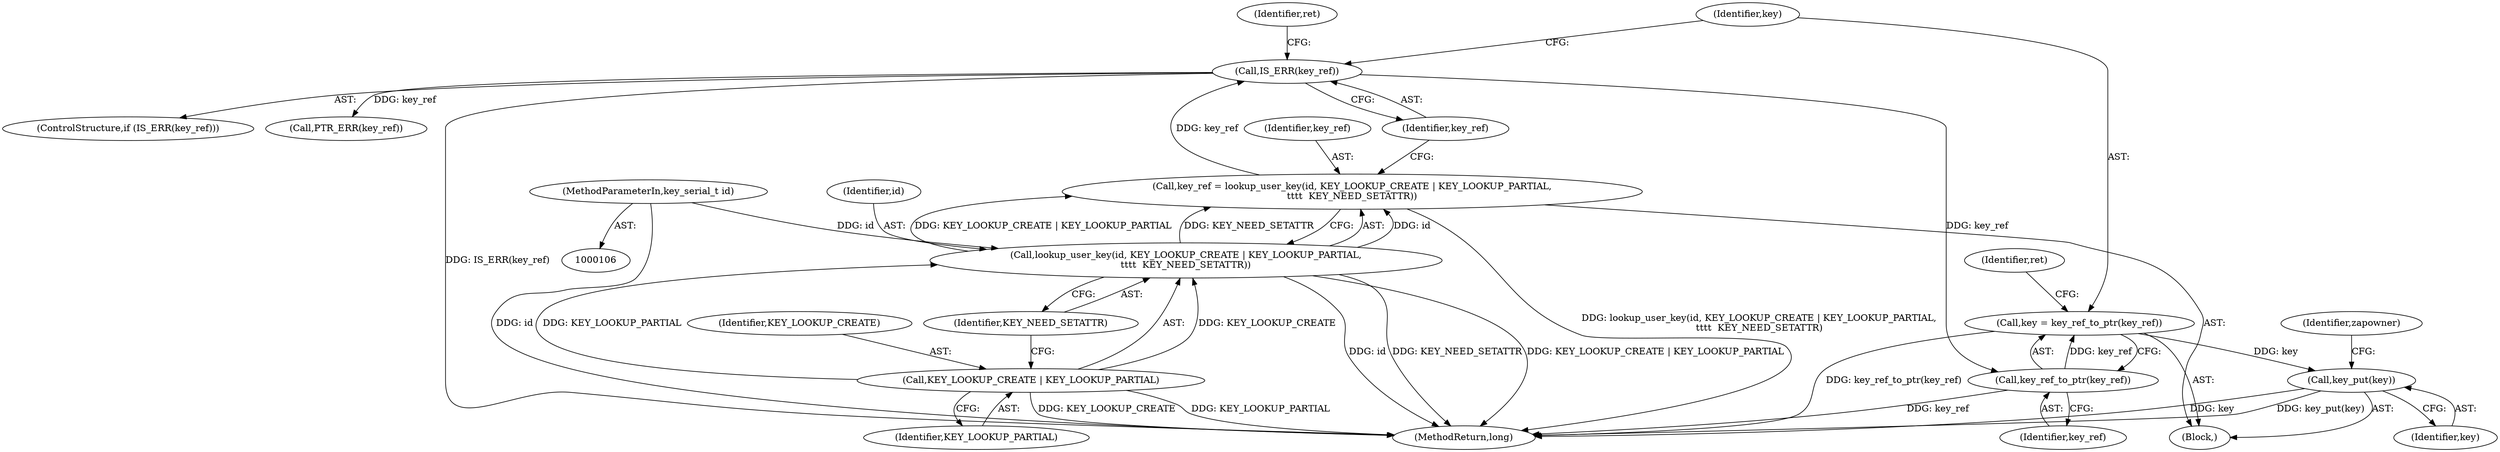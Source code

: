 digraph "0_linux_363b02dab09b3226f3bd1420dad9c72b79a42a76_8@pointer" {
"1000448" [label="(Call,key_put(key))"];
"1000194" [label="(Call,key = key_ref_to_ptr(key_ref))"];
"1000196" [label="(Call,key_ref_to_ptr(key_ref))"];
"1000186" [label="(Call,IS_ERR(key_ref))"];
"1000177" [label="(Call,key_ref = lookup_user_key(id, KEY_LOOKUP_CREATE | KEY_LOOKUP_PARTIAL,\n\t\t\t\t  KEY_NEED_SETATTR))"];
"1000179" [label="(Call,lookup_user_key(id, KEY_LOOKUP_CREATE | KEY_LOOKUP_PARTIAL,\n\t\t\t\t  KEY_NEED_SETATTR))"];
"1000107" [label="(MethodParameterIn,key_serial_t id)"];
"1000181" [label="(Call,KEY_LOOKUP_CREATE | KEY_LOOKUP_PARTIAL)"];
"1000185" [label="(ControlStructure,if (IS_ERR(key_ref)))"];
"1000197" [label="(Identifier,key_ref)"];
"1000191" [label="(Call,PTR_ERR(key_ref))"];
"1000187" [label="(Identifier,key_ref)"];
"1000448" [label="(Call,key_put(key))"];
"1000194" [label="(Call,key = key_ref_to_ptr(key_ref))"];
"1000199" [label="(Identifier,ret)"];
"1000177" [label="(Call,key_ref = lookup_user_key(id, KEY_LOOKUP_CREATE | KEY_LOOKUP_PARTIAL,\n\t\t\t\t  KEY_NEED_SETATTR))"];
"1000179" [label="(Call,lookup_user_key(id, KEY_LOOKUP_CREATE | KEY_LOOKUP_PARTIAL,\n\t\t\t\t  KEY_NEED_SETATTR))"];
"1000107" [label="(MethodParameterIn,key_serial_t id)"];
"1000181" [label="(Call,KEY_LOOKUP_CREATE | KEY_LOOKUP_PARTIAL)"];
"1000196" [label="(Call,key_ref_to_ptr(key_ref))"];
"1000471" [label="(MethodReturn,long)"];
"1000110" [label="(Block,)"];
"1000184" [label="(Identifier,KEY_NEED_SETATTR)"];
"1000190" [label="(Identifier,ret)"];
"1000195" [label="(Identifier,key)"];
"1000178" [label="(Identifier,key_ref)"];
"1000182" [label="(Identifier,KEY_LOOKUP_CREATE)"];
"1000186" [label="(Call,IS_ERR(key_ref))"];
"1000180" [label="(Identifier,id)"];
"1000183" [label="(Identifier,KEY_LOOKUP_PARTIAL)"];
"1000449" [label="(Identifier,key)"];
"1000451" [label="(Identifier,zapowner)"];
"1000448" -> "1000110"  [label="AST: "];
"1000448" -> "1000449"  [label="CFG: "];
"1000449" -> "1000448"  [label="AST: "];
"1000451" -> "1000448"  [label="CFG: "];
"1000448" -> "1000471"  [label="DDG: key"];
"1000448" -> "1000471"  [label="DDG: key_put(key)"];
"1000194" -> "1000448"  [label="DDG: key"];
"1000194" -> "1000110"  [label="AST: "];
"1000194" -> "1000196"  [label="CFG: "];
"1000195" -> "1000194"  [label="AST: "];
"1000196" -> "1000194"  [label="AST: "];
"1000199" -> "1000194"  [label="CFG: "];
"1000194" -> "1000471"  [label="DDG: key_ref_to_ptr(key_ref)"];
"1000196" -> "1000194"  [label="DDG: key_ref"];
"1000196" -> "1000197"  [label="CFG: "];
"1000197" -> "1000196"  [label="AST: "];
"1000196" -> "1000471"  [label="DDG: key_ref"];
"1000186" -> "1000196"  [label="DDG: key_ref"];
"1000186" -> "1000185"  [label="AST: "];
"1000186" -> "1000187"  [label="CFG: "];
"1000187" -> "1000186"  [label="AST: "];
"1000190" -> "1000186"  [label="CFG: "];
"1000195" -> "1000186"  [label="CFG: "];
"1000186" -> "1000471"  [label="DDG: IS_ERR(key_ref)"];
"1000177" -> "1000186"  [label="DDG: key_ref"];
"1000186" -> "1000191"  [label="DDG: key_ref"];
"1000177" -> "1000110"  [label="AST: "];
"1000177" -> "1000179"  [label="CFG: "];
"1000178" -> "1000177"  [label="AST: "];
"1000179" -> "1000177"  [label="AST: "];
"1000187" -> "1000177"  [label="CFG: "];
"1000177" -> "1000471"  [label="DDG: lookup_user_key(id, KEY_LOOKUP_CREATE | KEY_LOOKUP_PARTIAL,\n\t\t\t\t  KEY_NEED_SETATTR)"];
"1000179" -> "1000177"  [label="DDG: id"];
"1000179" -> "1000177"  [label="DDG: KEY_LOOKUP_CREATE | KEY_LOOKUP_PARTIAL"];
"1000179" -> "1000177"  [label="DDG: KEY_NEED_SETATTR"];
"1000179" -> "1000184"  [label="CFG: "];
"1000180" -> "1000179"  [label="AST: "];
"1000181" -> "1000179"  [label="AST: "];
"1000184" -> "1000179"  [label="AST: "];
"1000179" -> "1000471"  [label="DDG: KEY_NEED_SETATTR"];
"1000179" -> "1000471"  [label="DDG: KEY_LOOKUP_CREATE | KEY_LOOKUP_PARTIAL"];
"1000179" -> "1000471"  [label="DDG: id"];
"1000107" -> "1000179"  [label="DDG: id"];
"1000181" -> "1000179"  [label="DDG: KEY_LOOKUP_CREATE"];
"1000181" -> "1000179"  [label="DDG: KEY_LOOKUP_PARTIAL"];
"1000107" -> "1000106"  [label="AST: "];
"1000107" -> "1000471"  [label="DDG: id"];
"1000181" -> "1000183"  [label="CFG: "];
"1000182" -> "1000181"  [label="AST: "];
"1000183" -> "1000181"  [label="AST: "];
"1000184" -> "1000181"  [label="CFG: "];
"1000181" -> "1000471"  [label="DDG: KEY_LOOKUP_CREATE"];
"1000181" -> "1000471"  [label="DDG: KEY_LOOKUP_PARTIAL"];
}
